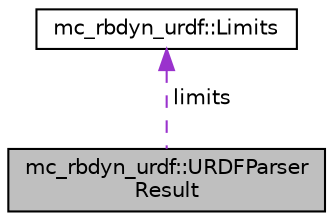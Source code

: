 digraph "mc_rbdyn_urdf::URDFParserResult"
{
  edge [fontname="Helvetica",fontsize="10",labelfontname="Helvetica",labelfontsize="10"];
  node [fontname="Helvetica",fontsize="10",shape=record];
  Node1 [label="mc_rbdyn_urdf::URDFParser\lResult",height=0.2,width=0.4,color="black", fillcolor="grey75", style="filled", fontcolor="black"];
  Node2 -> Node1 [dir="back",color="darkorchid3",fontsize="10",style="dashed",label=" limits" ,fontname="Helvetica"];
  Node2 [label="mc_rbdyn_urdf::Limits",height=0.2,width=0.4,color="black", fillcolor="white", style="filled",URL="$structmc__rbdyn__urdf_1_1Limits.html"];
}

